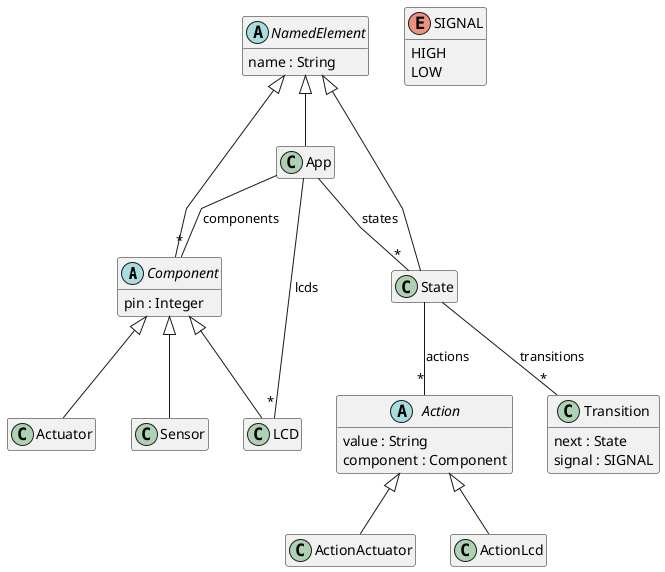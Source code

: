 @startuml
skinparam linetype polyline
' Inheritance
Component <|-- Actuator
Component <|-- Sensor
Component <|-- LCD
NamedElement <|-- Component
NamedElement <|-- State
NamedElement <|-- App
Action <|-- ActionActuator
Action <|-- ActionLcd

' Abstract Class Declaration
abstract class NamedElement{
  name : String
  }
abstract class Action{
   value : String
   component : Component
}
abstract class Component {
  pin : Integer
}
' Class Declaration
class App {
}
class Transition {
    next : State
    signal : SIGNAL
}
' Enum Declaration
enum SIGNAL {
   HIGH
   LOW
}

' All attributes
App -- "*" Component : components
App -- "*" LCD : lcds
App -- "*" State : states
State -- "*" Action : actions
State -- "*" Transition : transitions

' Hide methods
hide Component methods
hide Action methods
hide SIGNAL methods
hide Transition methods
hide NamedElement methods
' Hide members
hide ActionActuator members
hide LCD members
hide ActionLcd members
hide Sensor members
hide App members
hide Actuator members
hide State members
@enduml